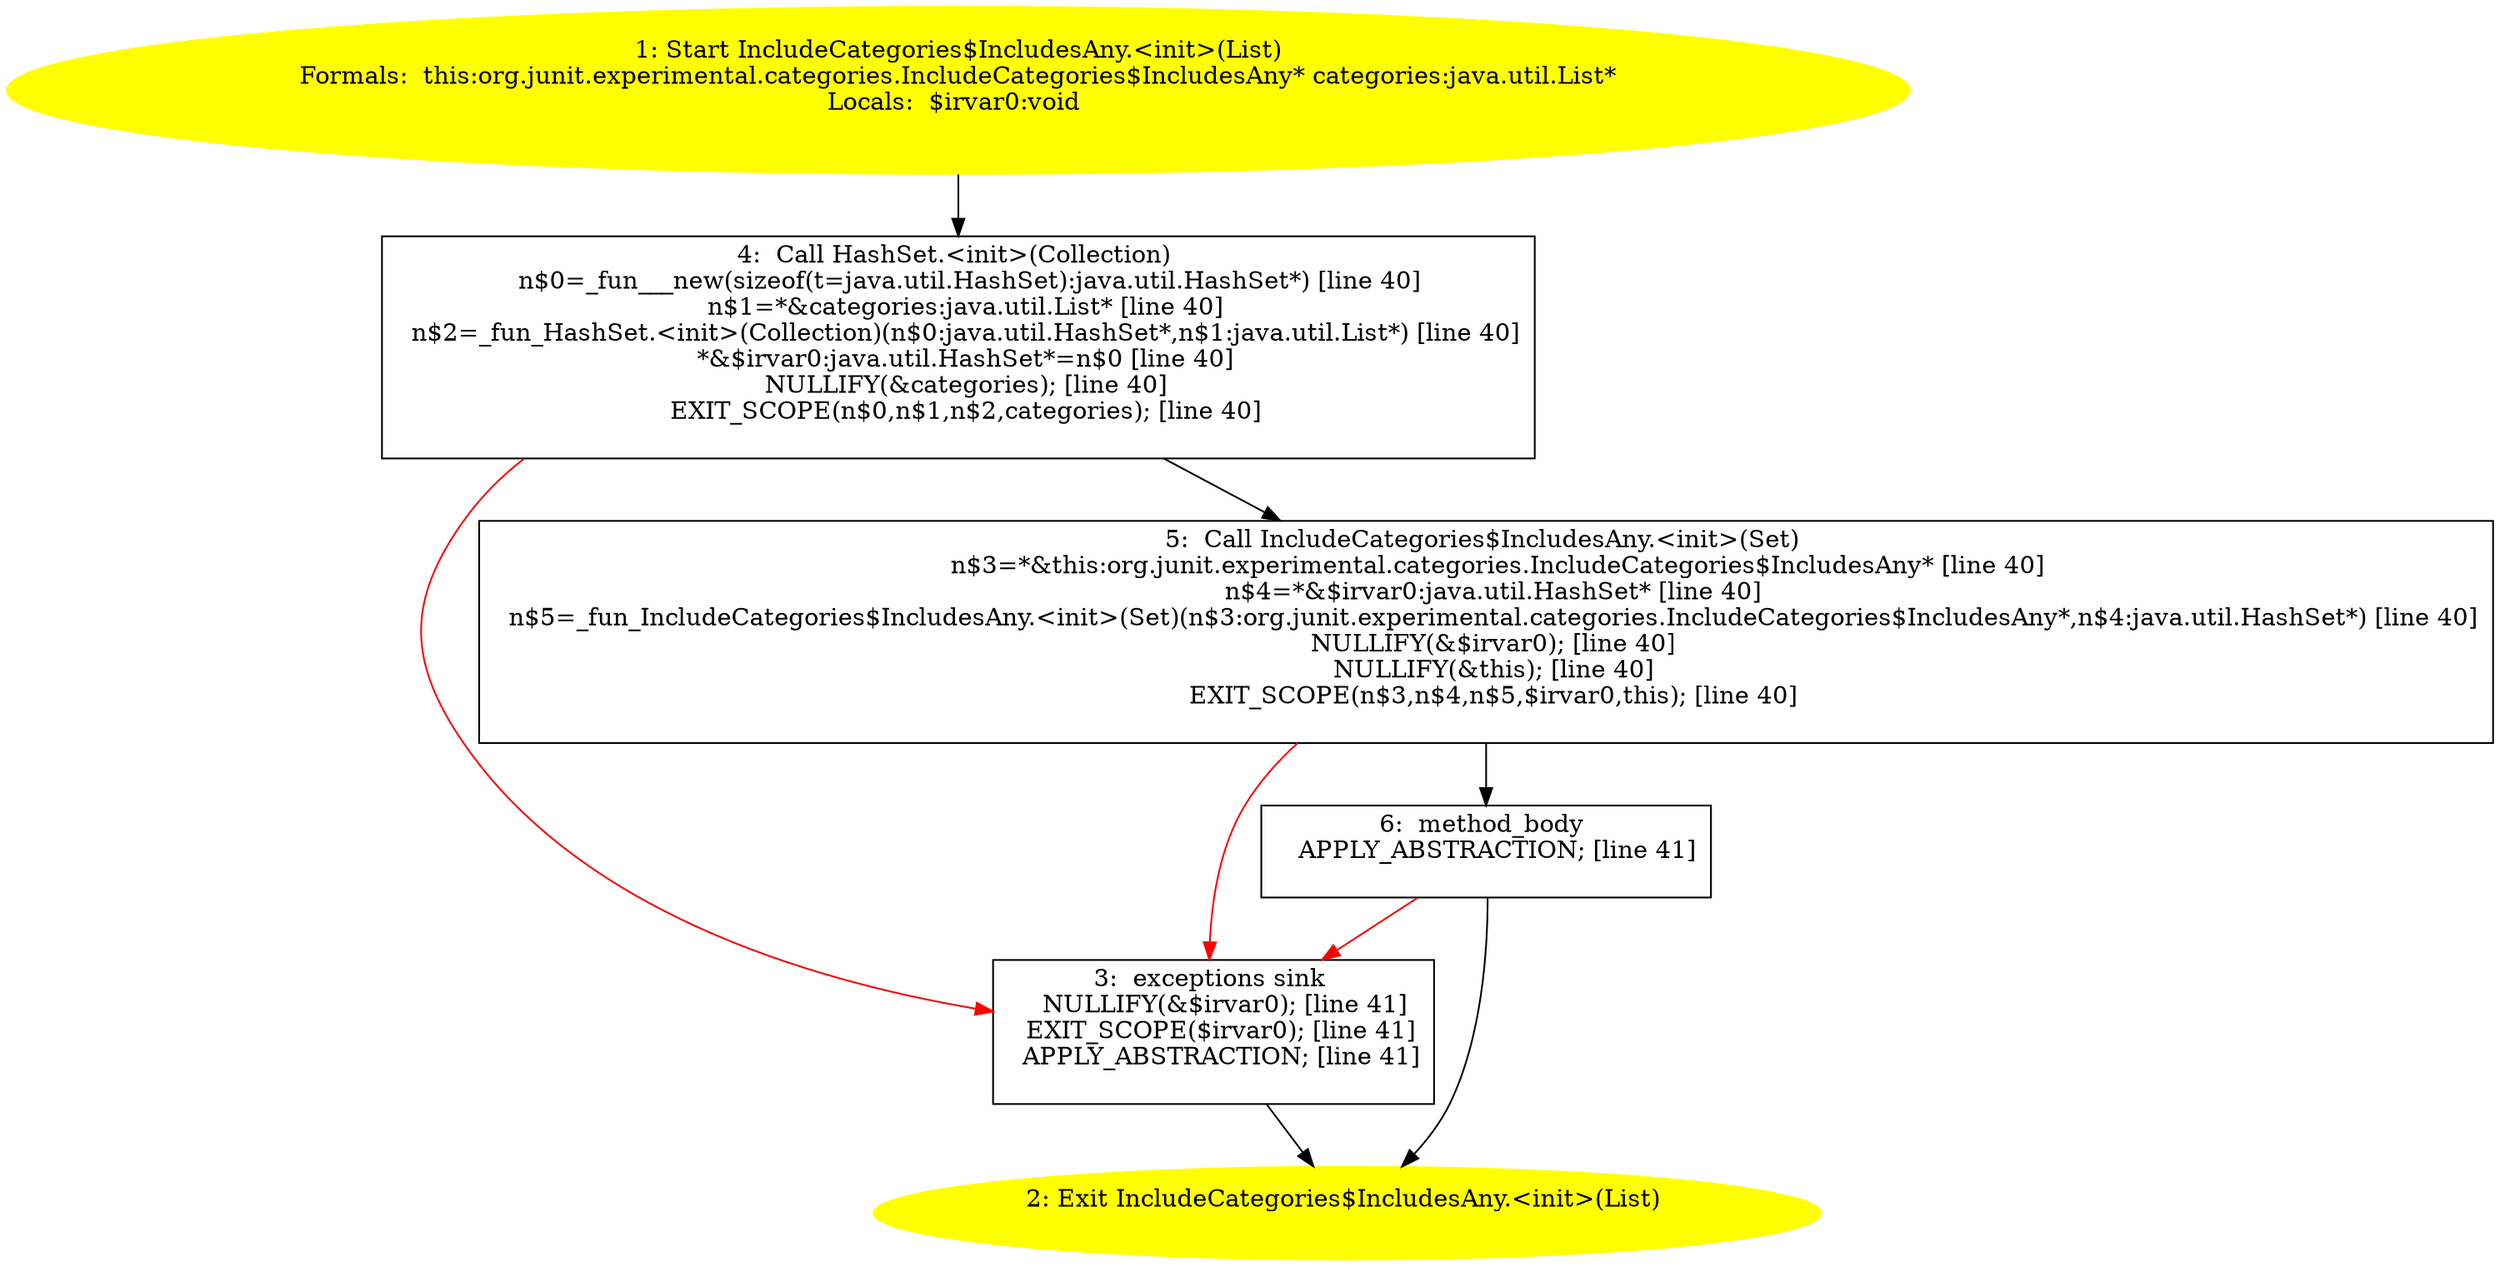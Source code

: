 /* @generated */
digraph cfg {
"org.junit.experimental.categories.IncludeCategories$IncludesAny.<init>(java.util.List).36e8d8b1bf1337c56ab67aa2dea5c4d8_1" [label="1: Start IncludeCategories$IncludesAny.<init>(List)\nFormals:  this:org.junit.experimental.categories.IncludeCategories$IncludesAny* categories:java.util.List*\nLocals:  $irvar0:void \n  " color=yellow style=filled]
	

	 "org.junit.experimental.categories.IncludeCategories$IncludesAny.<init>(java.util.List).36e8d8b1bf1337c56ab67aa2dea5c4d8_1" -> "org.junit.experimental.categories.IncludeCategories$IncludesAny.<init>(java.util.List).36e8d8b1bf1337c56ab67aa2dea5c4d8_4" ;
"org.junit.experimental.categories.IncludeCategories$IncludesAny.<init>(java.util.List).36e8d8b1bf1337c56ab67aa2dea5c4d8_2" [label="2: Exit IncludeCategories$IncludesAny.<init>(List) \n  " color=yellow style=filled]
	

"org.junit.experimental.categories.IncludeCategories$IncludesAny.<init>(java.util.List).36e8d8b1bf1337c56ab67aa2dea5c4d8_3" [label="3:  exceptions sink \n   NULLIFY(&$irvar0); [line 41]\n  EXIT_SCOPE($irvar0); [line 41]\n  APPLY_ABSTRACTION; [line 41]\n " shape="box"]
	

	 "org.junit.experimental.categories.IncludeCategories$IncludesAny.<init>(java.util.List).36e8d8b1bf1337c56ab67aa2dea5c4d8_3" -> "org.junit.experimental.categories.IncludeCategories$IncludesAny.<init>(java.util.List).36e8d8b1bf1337c56ab67aa2dea5c4d8_2" ;
"org.junit.experimental.categories.IncludeCategories$IncludesAny.<init>(java.util.List).36e8d8b1bf1337c56ab67aa2dea5c4d8_4" [label="4:  Call HashSet.<init>(Collection) \n   n$0=_fun___new(sizeof(t=java.util.HashSet):java.util.HashSet*) [line 40]\n  n$1=*&categories:java.util.List* [line 40]\n  n$2=_fun_HashSet.<init>(Collection)(n$0:java.util.HashSet*,n$1:java.util.List*) [line 40]\n  *&$irvar0:java.util.HashSet*=n$0 [line 40]\n  NULLIFY(&categories); [line 40]\n  EXIT_SCOPE(n$0,n$1,n$2,categories); [line 40]\n " shape="box"]
	

	 "org.junit.experimental.categories.IncludeCategories$IncludesAny.<init>(java.util.List).36e8d8b1bf1337c56ab67aa2dea5c4d8_4" -> "org.junit.experimental.categories.IncludeCategories$IncludesAny.<init>(java.util.List).36e8d8b1bf1337c56ab67aa2dea5c4d8_5" ;
	 "org.junit.experimental.categories.IncludeCategories$IncludesAny.<init>(java.util.List).36e8d8b1bf1337c56ab67aa2dea5c4d8_4" -> "org.junit.experimental.categories.IncludeCategories$IncludesAny.<init>(java.util.List).36e8d8b1bf1337c56ab67aa2dea5c4d8_3" [color="red" ];
"org.junit.experimental.categories.IncludeCategories$IncludesAny.<init>(java.util.List).36e8d8b1bf1337c56ab67aa2dea5c4d8_5" [label="5:  Call IncludeCategories$IncludesAny.<init>(Set) \n   n$3=*&this:org.junit.experimental.categories.IncludeCategories$IncludesAny* [line 40]\n  n$4=*&$irvar0:java.util.HashSet* [line 40]\n  n$5=_fun_IncludeCategories$IncludesAny.<init>(Set)(n$3:org.junit.experimental.categories.IncludeCategories$IncludesAny*,n$4:java.util.HashSet*) [line 40]\n  NULLIFY(&$irvar0); [line 40]\n  NULLIFY(&this); [line 40]\n  EXIT_SCOPE(n$3,n$4,n$5,$irvar0,this); [line 40]\n " shape="box"]
	

	 "org.junit.experimental.categories.IncludeCategories$IncludesAny.<init>(java.util.List).36e8d8b1bf1337c56ab67aa2dea5c4d8_5" -> "org.junit.experimental.categories.IncludeCategories$IncludesAny.<init>(java.util.List).36e8d8b1bf1337c56ab67aa2dea5c4d8_6" ;
	 "org.junit.experimental.categories.IncludeCategories$IncludesAny.<init>(java.util.List).36e8d8b1bf1337c56ab67aa2dea5c4d8_5" -> "org.junit.experimental.categories.IncludeCategories$IncludesAny.<init>(java.util.List).36e8d8b1bf1337c56ab67aa2dea5c4d8_3" [color="red" ];
"org.junit.experimental.categories.IncludeCategories$IncludesAny.<init>(java.util.List).36e8d8b1bf1337c56ab67aa2dea5c4d8_6" [label="6:  method_body \n   APPLY_ABSTRACTION; [line 41]\n " shape="box"]
	

	 "org.junit.experimental.categories.IncludeCategories$IncludesAny.<init>(java.util.List).36e8d8b1bf1337c56ab67aa2dea5c4d8_6" -> "org.junit.experimental.categories.IncludeCategories$IncludesAny.<init>(java.util.List).36e8d8b1bf1337c56ab67aa2dea5c4d8_2" ;
	 "org.junit.experimental.categories.IncludeCategories$IncludesAny.<init>(java.util.List).36e8d8b1bf1337c56ab67aa2dea5c4d8_6" -> "org.junit.experimental.categories.IncludeCategories$IncludesAny.<init>(java.util.List).36e8d8b1bf1337c56ab67aa2dea5c4d8_3" [color="red" ];
}
